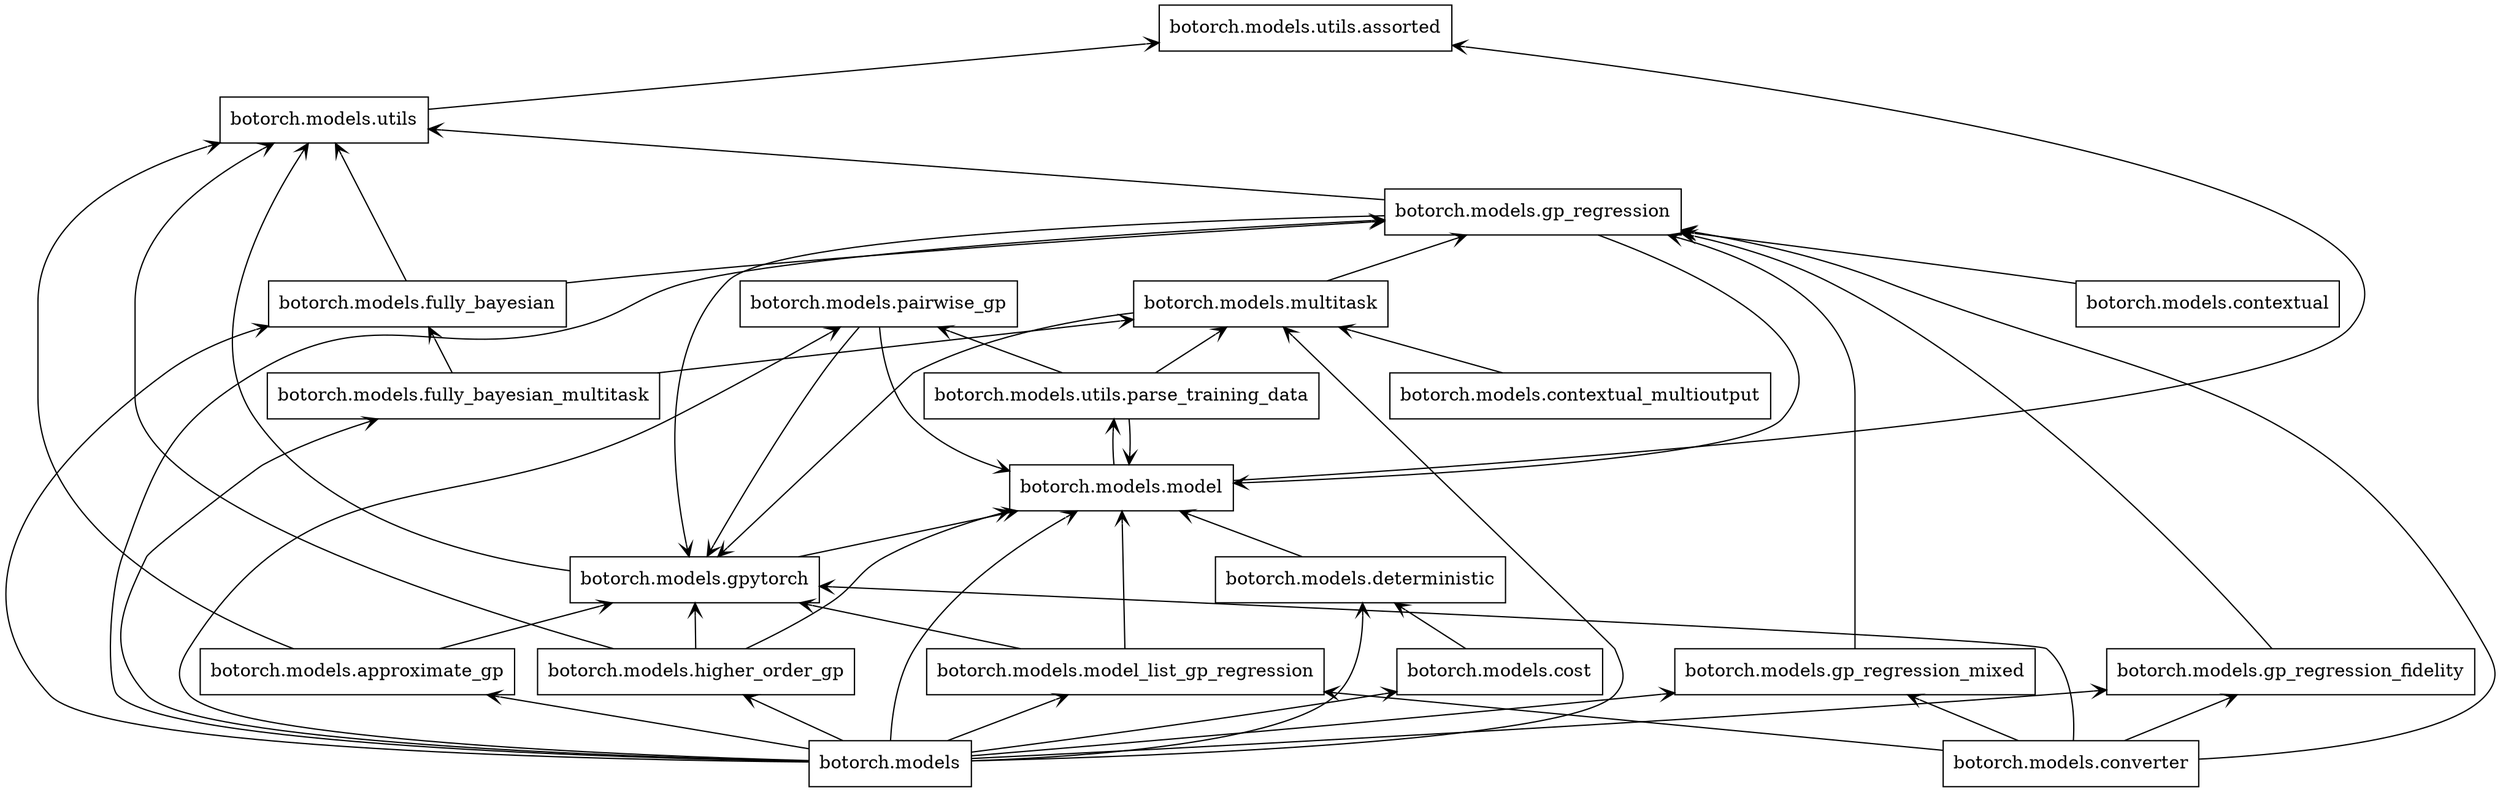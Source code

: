 digraph "packages" {
rankdir=BT
charset="utf-8"
"botorch.models" [color="black", label="botorch.models", shape="box", style="solid"];
"botorch.models.approximate_gp" [color="black", label="botorch.models.approximate_gp", shape="box", style="solid"];
"botorch.models.contextual" [color="black", label="botorch.models.contextual", shape="box", style="solid"];
"botorch.models.contextual_multioutput" [color="black", label="botorch.models.contextual_multioutput", shape="box", style="solid"];
"botorch.models.converter" [color="black", label="botorch.models.converter", shape="box", style="solid"];
"botorch.models.cost" [color="black", label="botorch.models.cost", shape="box", style="solid"];
"botorch.models.deterministic" [color="black", label="botorch.models.deterministic", shape="box", style="solid"];
"botorch.models.fully_bayesian" [color="black", label="botorch.models.fully_bayesian", shape="box", style="solid"];
"botorch.models.fully_bayesian_multitask" [color="black", label="botorch.models.fully_bayesian_multitask", shape="box", style="solid"];
"botorch.models.gp_regression" [color="black", label="botorch.models.gp_regression", shape="box", style="solid"];
"botorch.models.gp_regression_fidelity" [color="black", label="botorch.models.gp_regression_fidelity", shape="box", style="solid"];
"botorch.models.gp_regression_mixed" [color="black", label="botorch.models.gp_regression_mixed", shape="box", style="solid"];
"botorch.models.gpytorch" [color="black", label="botorch.models.gpytorch", shape="box", style="solid"];
"botorch.models.higher_order_gp" [color="black", label="botorch.models.higher_order_gp", shape="box", style="solid"];
"botorch.models.model" [color="black", label="botorch.models.model", shape="box", style="solid"];
"botorch.models.model_list_gp_regression" [color="black", label="botorch.models.model_list_gp_regression", shape="box", style="solid"];
"botorch.models.multitask" [color="black", label="botorch.models.multitask", shape="box", style="solid"];
"botorch.models.pairwise_gp" [color="black", label="botorch.models.pairwise_gp", shape="box", style="solid"];
"botorch.models.utils" [color="black", label="botorch.models.utils", shape="box", style="solid"];
"botorch.models.utils.assorted" [color="black", label="botorch.models.utils.assorted", shape="box", style="solid"];
"botorch.models.utils.parse_training_data" [color="black", label="botorch.models.utils.parse_training_data", shape="box", style="solid"];
"botorch.models" -> "botorch.models.approximate_gp" [arrowhead="open", arrowtail="none"];
"botorch.models" -> "botorch.models.cost" [arrowhead="open", arrowtail="none"];
"botorch.models" -> "botorch.models.deterministic" [arrowhead="open", arrowtail="none"];
"botorch.models" -> "botorch.models.fully_bayesian" [arrowhead="open", arrowtail="none"];
"botorch.models" -> "botorch.models.fully_bayesian_multitask" [arrowhead="open", arrowtail="none"];
"botorch.models" -> "botorch.models.gp_regression" [arrowhead="open", arrowtail="none"];
"botorch.models" -> "botorch.models.gp_regression_fidelity" [arrowhead="open", arrowtail="none"];
"botorch.models" -> "botorch.models.gp_regression_mixed" [arrowhead="open", arrowtail="none"];
"botorch.models" -> "botorch.models.higher_order_gp" [arrowhead="open", arrowtail="none"];
"botorch.models" -> "botorch.models.model" [arrowhead="open", arrowtail="none"];
"botorch.models" -> "botorch.models.model_list_gp_regression" [arrowhead="open", arrowtail="none"];
"botorch.models" -> "botorch.models.multitask" [arrowhead="open", arrowtail="none"];
"botorch.models" -> "botorch.models.pairwise_gp" [arrowhead="open", arrowtail="none"];
"botorch.models.approximate_gp" -> "botorch.models.gpytorch" [arrowhead="open", arrowtail="none"];
"botorch.models.approximate_gp" -> "botorch.models.utils" [arrowhead="open", arrowtail="none"];
"botorch.models.contextual" -> "botorch.models.gp_regression" [arrowhead="open", arrowtail="none"];
"botorch.models.contextual_multioutput" -> "botorch.models.multitask" [arrowhead="open", arrowtail="none"];
"botorch.models.converter" -> "botorch.models.gp_regression" [arrowhead="open", arrowtail="none"];
"botorch.models.converter" -> "botorch.models.gp_regression_fidelity" [arrowhead="open", arrowtail="none"];
"botorch.models.converter" -> "botorch.models.gp_regression_mixed" [arrowhead="open", arrowtail="none"];
"botorch.models.converter" -> "botorch.models.gpytorch" [arrowhead="open", arrowtail="none"];
"botorch.models.converter" -> "botorch.models.model_list_gp_regression" [arrowhead="open", arrowtail="none"];
"botorch.models.cost" -> "botorch.models.deterministic" [arrowhead="open", arrowtail="none"];
"botorch.models.deterministic" -> "botorch.models.model" [arrowhead="open", arrowtail="none"];
"botorch.models.fully_bayesian" -> "botorch.models.gp_regression" [arrowhead="open", arrowtail="none"];
"botorch.models.fully_bayesian" -> "botorch.models.utils" [arrowhead="open", arrowtail="none"];
"botorch.models.fully_bayesian_multitask" -> "botorch.models.fully_bayesian" [arrowhead="open", arrowtail="none"];
"botorch.models.fully_bayesian_multitask" -> "botorch.models.multitask" [arrowhead="open", arrowtail="none"];
"botorch.models.gp_regression" -> "botorch.models.gpytorch" [arrowhead="open", arrowtail="none"];
"botorch.models.gp_regression" -> "botorch.models.model" [arrowhead="open", arrowtail="none"];
"botorch.models.gp_regression" -> "botorch.models.utils" [arrowhead="open", arrowtail="none"];
"botorch.models.gp_regression_fidelity" -> "botorch.models.gp_regression" [arrowhead="open", arrowtail="none"];
"botorch.models.gp_regression_mixed" -> "botorch.models.gp_regression" [arrowhead="open", arrowtail="none"];
"botorch.models.gpytorch" -> "botorch.models.model" [arrowhead="open", arrowtail="none"];
"botorch.models.gpytorch" -> "botorch.models.utils" [arrowhead="open", arrowtail="none"];
"botorch.models.higher_order_gp" -> "botorch.models.gpytorch" [arrowhead="open", arrowtail="none"];
"botorch.models.higher_order_gp" -> "botorch.models.model" [arrowhead="open", arrowtail="none"];
"botorch.models.higher_order_gp" -> "botorch.models.utils" [arrowhead="open", arrowtail="none"];
"botorch.models.model" -> "botorch.models.utils.assorted" [arrowhead="open", arrowtail="none"];
"botorch.models.model" -> "botorch.models.utils.parse_training_data" [arrowhead="open", arrowtail="none"];
"botorch.models.model_list_gp_regression" -> "botorch.models.gpytorch" [arrowhead="open", arrowtail="none"];
"botorch.models.model_list_gp_regression" -> "botorch.models.model" [arrowhead="open", arrowtail="none"];
"botorch.models.multitask" -> "botorch.models.gp_regression" [arrowhead="open", arrowtail="none"];
"botorch.models.multitask" -> "botorch.models.gpytorch" [arrowhead="open", arrowtail="none"];
"botorch.models.pairwise_gp" -> "botorch.models.gpytorch" [arrowhead="open", arrowtail="none"];
"botorch.models.pairwise_gp" -> "botorch.models.model" [arrowhead="open", arrowtail="none"];
"botorch.models.utils" -> "botorch.models.utils.assorted" [arrowhead="open", arrowtail="none"];
"botorch.models.utils.parse_training_data" -> "botorch.models.model" [arrowhead="open", arrowtail="none"];
"botorch.models.utils.parse_training_data" -> "botorch.models.multitask" [arrowhead="open", arrowtail="none"];
"botorch.models.utils.parse_training_data" -> "botorch.models.pairwise_gp" [arrowhead="open", arrowtail="none"];
}
